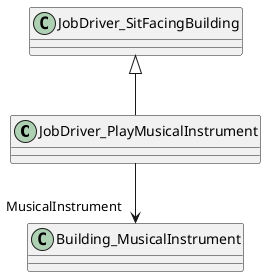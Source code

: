 @startuml
class JobDriver_PlayMusicalInstrument {
}
JobDriver_SitFacingBuilding <|-- JobDriver_PlayMusicalInstrument
JobDriver_PlayMusicalInstrument --> "MusicalInstrument" Building_MusicalInstrument
@enduml
